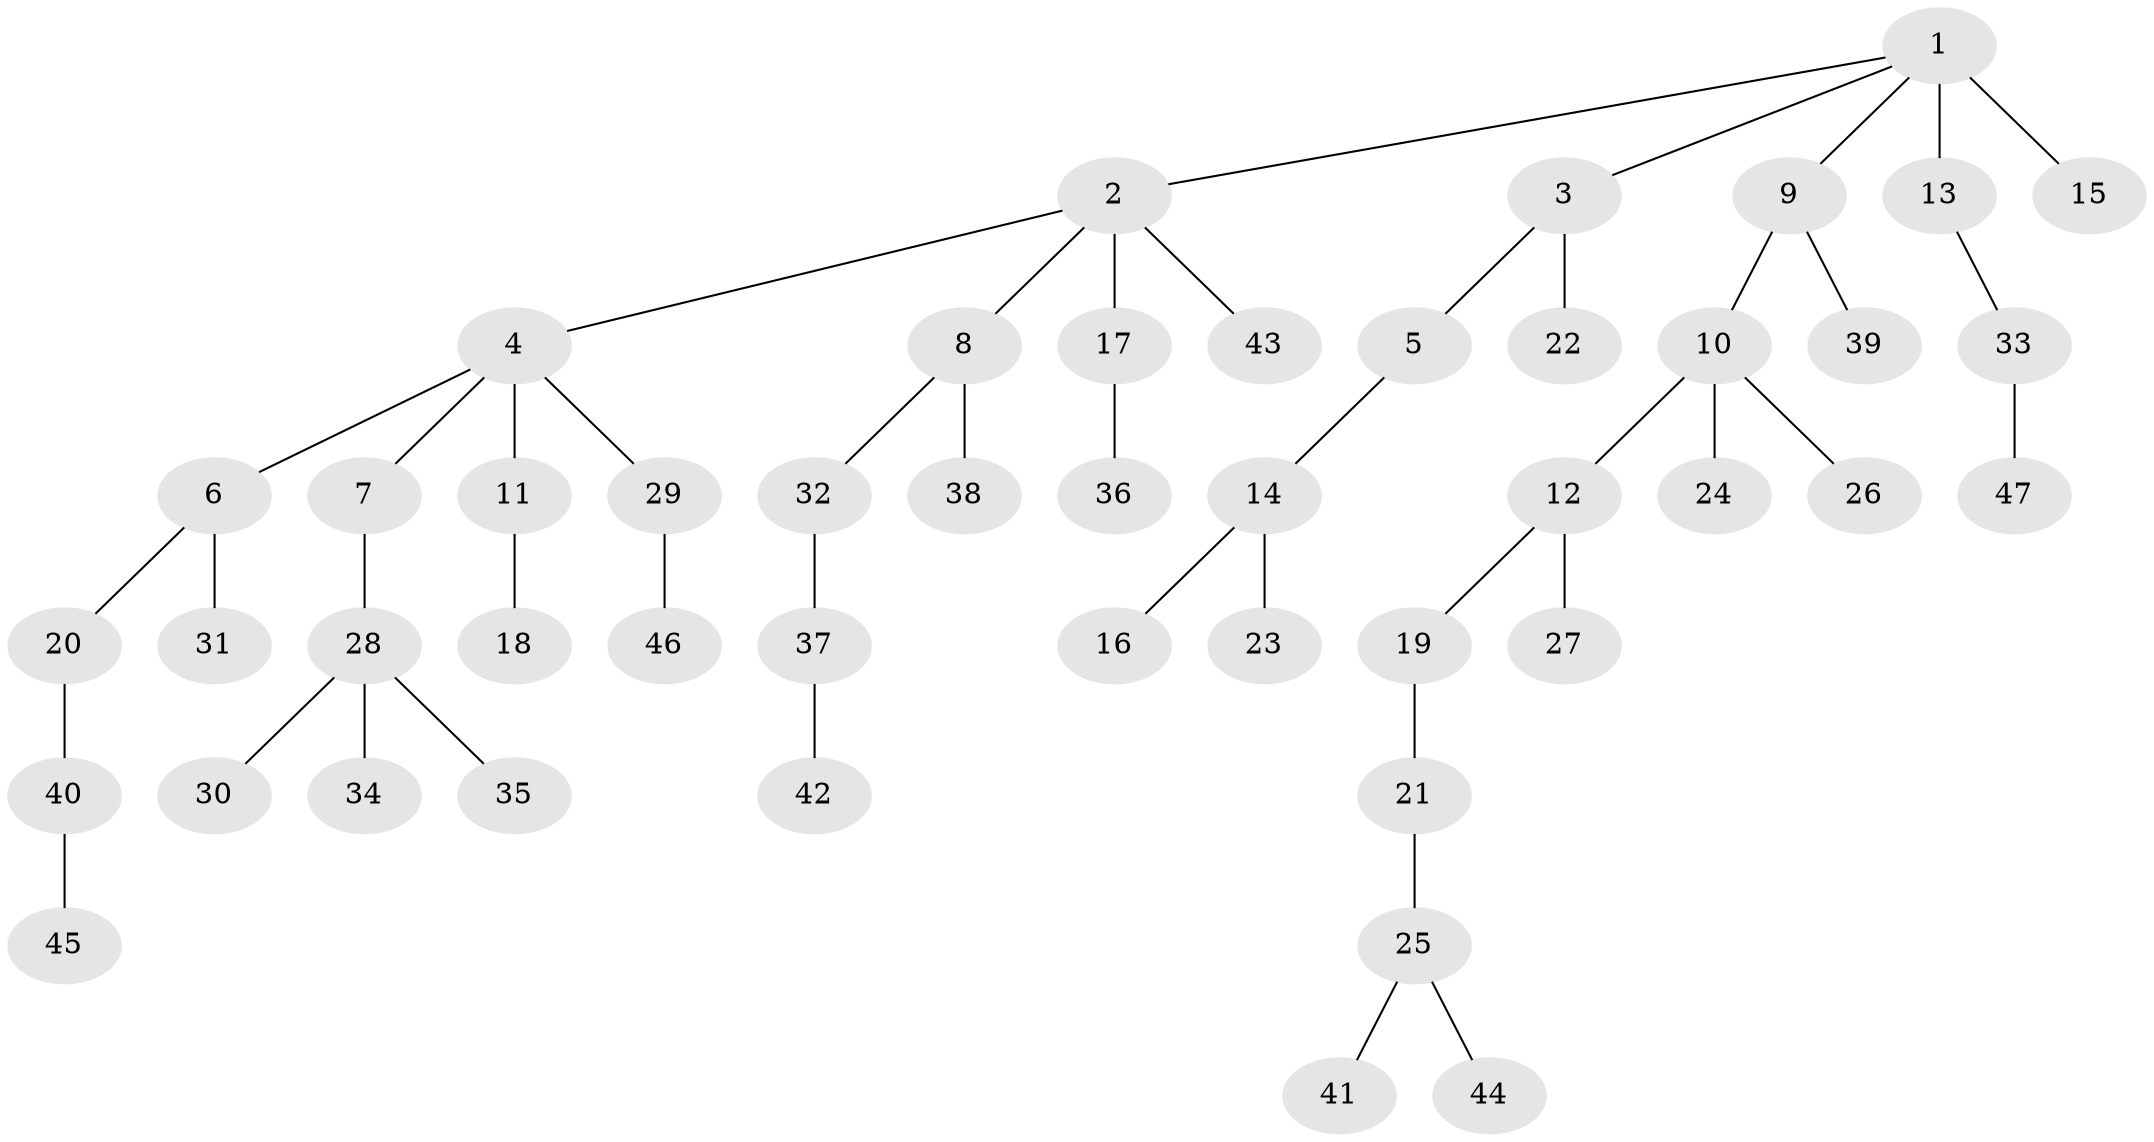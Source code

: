 // original degree distribution, {5: 0.02247191011235955, 6: 0.033707865168539325, 4: 0.056179775280898875, 3: 0.15730337078651685, 2: 0.23595505617977527, 1: 0.4943820224719101}
// Generated by graph-tools (version 1.1) at 2025/36/03/09/25 02:36:44]
// undirected, 47 vertices, 46 edges
graph export_dot {
graph [start="1"]
  node [color=gray90,style=filled];
  1;
  2;
  3;
  4;
  5;
  6;
  7;
  8;
  9;
  10;
  11;
  12;
  13;
  14;
  15;
  16;
  17;
  18;
  19;
  20;
  21;
  22;
  23;
  24;
  25;
  26;
  27;
  28;
  29;
  30;
  31;
  32;
  33;
  34;
  35;
  36;
  37;
  38;
  39;
  40;
  41;
  42;
  43;
  44;
  45;
  46;
  47;
  1 -- 2 [weight=1.0];
  1 -- 3 [weight=1.0];
  1 -- 9 [weight=1.0];
  1 -- 13 [weight=1.0];
  1 -- 15 [weight=3.0];
  2 -- 4 [weight=1.0];
  2 -- 8 [weight=1.0];
  2 -- 17 [weight=1.0];
  2 -- 43 [weight=1.0];
  3 -- 5 [weight=1.0];
  3 -- 22 [weight=1.0];
  4 -- 6 [weight=1.0];
  4 -- 7 [weight=1.0];
  4 -- 11 [weight=1.0];
  4 -- 29 [weight=1.0];
  5 -- 14 [weight=1.0];
  6 -- 20 [weight=1.0];
  6 -- 31 [weight=1.0];
  7 -- 28 [weight=1.0];
  8 -- 32 [weight=1.0];
  8 -- 38 [weight=1.0];
  9 -- 10 [weight=1.0];
  9 -- 39 [weight=2.0];
  10 -- 12 [weight=1.0];
  10 -- 24 [weight=1.0];
  10 -- 26 [weight=2.0];
  11 -- 18 [weight=1.0];
  12 -- 19 [weight=1.0];
  12 -- 27 [weight=3.0];
  13 -- 33 [weight=1.0];
  14 -- 16 [weight=2.0];
  14 -- 23 [weight=1.0];
  17 -- 36 [weight=1.0];
  19 -- 21 [weight=1.0];
  20 -- 40 [weight=1.0];
  21 -- 25 [weight=1.0];
  25 -- 41 [weight=1.0];
  25 -- 44 [weight=1.0];
  28 -- 30 [weight=1.0];
  28 -- 34 [weight=1.0];
  28 -- 35 [weight=1.0];
  29 -- 46 [weight=1.0];
  32 -- 37 [weight=1.0];
  33 -- 47 [weight=1.0];
  37 -- 42 [weight=2.0];
  40 -- 45 [weight=1.0];
}
